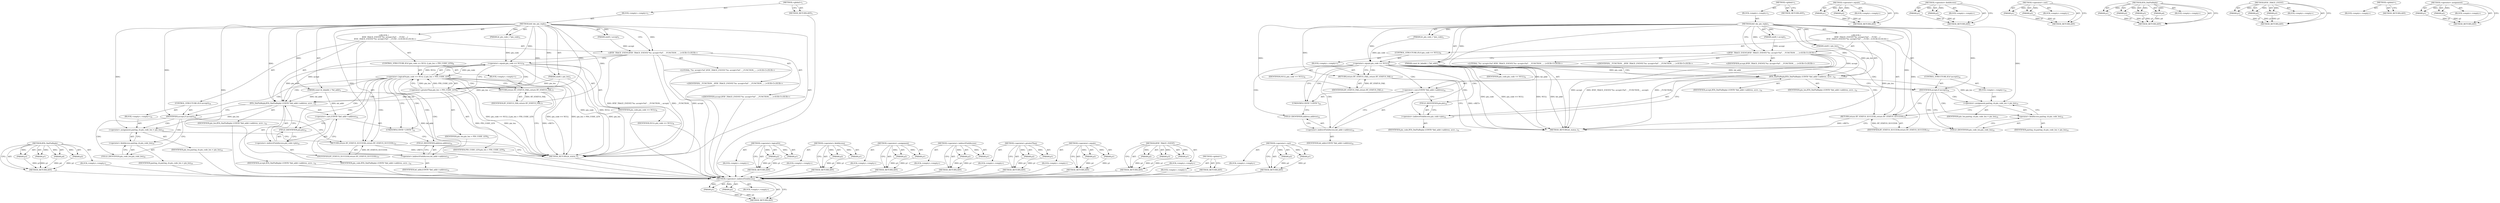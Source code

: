 digraph "&lt;operator&gt;.cast" {
vulnerable_94 [label=<(METHOD,&lt;operator&gt;.indirectFieldAccess)>];
vulnerable_95 [label=<(PARAM,p1)>];
vulnerable_96 [label=<(PARAM,p2)>];
vulnerable_97 [label=<(BLOCK,&lt;empty&gt;,&lt;empty&gt;)>];
vulnerable_98 [label=<(METHOD_RETURN,ANY)>];
vulnerable_6 [label=<(METHOD,&lt;global&gt;)<SUB>1</SUB>>];
vulnerable_7 [label=<(BLOCK,&lt;empty&gt;,&lt;empty&gt;)<SUB>1</SUB>>];
vulnerable_8 [label=<(METHOD,btif_dm_pin_reply)<SUB>1</SUB>>];
vulnerable_9 [label=<(PARAM,const bt_bdaddr_t *bd_addr)<SUB>1</SUB>>];
vulnerable_10 [label=<(PARAM,uint8_t accept)<SUB>1</SUB>>];
vulnerable_11 [label=<(PARAM,uint8_t pin_len)<SUB>3</SUB>>];
vulnerable_12 [label=<(PARAM,bt_pin_code_t *pin_code)<SUB>3</SUB>>];
vulnerable_13 [label="<(BLOCK,{
     BTIF_TRACE_EVENT(&quot;%s: accept=%d&quot;, __FUNC...,{
     BTIF_TRACE_EVENT(&quot;%s: accept=%d&quot;, __FUNC...)<SUB>4</SUB>>"];
vulnerable_14 [label="<(BTIF_TRACE_EVENT,BTIF_TRACE_EVENT(&quot;%s: accept=%d&quot;, __FUNCTION__,...)<SUB>5</SUB>>"];
vulnerable_15 [label="<(LITERAL,&quot;%s: accept=%d&quot;,BTIF_TRACE_EVENT(&quot;%s: accept=%d&quot;, __FUNCTION__,...)<SUB>5</SUB>>"];
vulnerable_16 [label="<(IDENTIFIER,__FUNCTION__,BTIF_TRACE_EVENT(&quot;%s: accept=%d&quot;, __FUNCTION__,...)<SUB>5</SUB>>"];
vulnerable_17 [label="<(IDENTIFIER,accept,BTIF_TRACE_EVENT(&quot;%s: accept=%d&quot;, __FUNCTION__,...)<SUB>5</SUB>>"];
vulnerable_18 [label=<(CONTROL_STRUCTURE,IF,if (pin_code == NULL))<SUB>6</SUB>>];
vulnerable_19 [label=<(&lt;operator&gt;.equals,pin_code == NULL)<SUB>6</SUB>>];
vulnerable_20 [label=<(IDENTIFIER,pin_code,pin_code == NULL)<SUB>6</SUB>>];
vulnerable_21 [label=<(IDENTIFIER,NULL,pin_code == NULL)<SUB>6</SUB>>];
vulnerable_22 [label=<(BLOCK,&lt;empty&gt;,&lt;empty&gt;)<SUB>7</SUB>>];
vulnerable_23 [label=<(RETURN,return BT_STATUS_FAIL;,return BT_STATUS_FAIL;)<SUB>7</SUB>>];
vulnerable_24 [label=<(IDENTIFIER,BT_STATUS_FAIL,return BT_STATUS_FAIL;)<SUB>7</SUB>>];
vulnerable_25 [label=<(BTA_DmPinReply,BTA_DmPinReply( (UINT8 *)bd_addr-&gt;address, acce...)<SUB>32</SUB>>];
vulnerable_26 [label=<(&lt;operator&gt;.cast,(UINT8 *)bd_addr-&gt;address)<SUB>32</SUB>>];
vulnerable_27 [label=<(UNKNOWN,UINT8 *,UINT8 *)<SUB>32</SUB>>];
vulnerable_28 [label=<(&lt;operator&gt;.indirectFieldAccess,bd_addr-&gt;address)<SUB>32</SUB>>];
vulnerable_29 [label=<(IDENTIFIER,bd_addr,(UINT8 *)bd_addr-&gt;address)<SUB>32</SUB>>];
vulnerable_30 [label=<(FIELD_IDENTIFIER,address,address)<SUB>32</SUB>>];
vulnerable_31 [label=<(IDENTIFIER,accept,BTA_DmPinReply( (UINT8 *)bd_addr-&gt;address, acce...)<SUB>32</SUB>>];
vulnerable_32 [label=<(IDENTIFIER,pin_len,BTA_DmPinReply( (UINT8 *)bd_addr-&gt;address, acce...)<SUB>32</SUB>>];
vulnerable_33 [label=<(&lt;operator&gt;.indirectFieldAccess,pin_code-&gt;pin)<SUB>32</SUB>>];
vulnerable_34 [label=<(IDENTIFIER,pin_code,BTA_DmPinReply( (UINT8 *)bd_addr-&gt;address, acce...)<SUB>32</SUB>>];
vulnerable_35 [label=<(FIELD_IDENTIFIER,pin,pin)<SUB>32</SUB>>];
vulnerable_36 [label=<(CONTROL_STRUCTURE,IF,if (accept))<SUB>34</SUB>>];
vulnerable_37 [label=<(IDENTIFIER,accept,if (accept))<SUB>34</SUB>>];
vulnerable_38 [label=<(BLOCK,&lt;empty&gt;,&lt;empty&gt;)<SUB>35</SUB>>];
vulnerable_39 [label=<(&lt;operator&gt;.assignment,pairing_cb.pin_code_len = pin_len)<SUB>35</SUB>>];
vulnerable_40 [label=<(&lt;operator&gt;.fieldAccess,pairing_cb.pin_code_len)<SUB>35</SUB>>];
vulnerable_41 [label=<(IDENTIFIER,pairing_cb,pairing_cb.pin_code_len = pin_len)<SUB>35</SUB>>];
vulnerable_42 [label=<(FIELD_IDENTIFIER,pin_code_len,pin_code_len)<SUB>35</SUB>>];
vulnerable_43 [label=<(IDENTIFIER,pin_len,pairing_cb.pin_code_len = pin_len)<SUB>35</SUB>>];
vulnerable_44 [label=<(RETURN,return BT_STATUS_SUCCESS;,return BT_STATUS_SUCCESS;)<SUB>37</SUB>>];
vulnerable_45 [label=<(IDENTIFIER,BT_STATUS_SUCCESS,return BT_STATUS_SUCCESS;)<SUB>37</SUB>>];
vulnerable_46 [label=<(METHOD_RETURN,bt_status_t)<SUB>1</SUB>>];
vulnerable_48 [label=<(METHOD_RETURN,ANY)<SUB>1</SUB>>];
vulnerable_77 [label=<(METHOD,&lt;operator&gt;.equals)>];
vulnerable_78 [label=<(PARAM,p1)>];
vulnerable_79 [label=<(PARAM,p2)>];
vulnerable_80 [label=<(BLOCK,&lt;empty&gt;,&lt;empty&gt;)>];
vulnerable_81 [label=<(METHOD_RETURN,ANY)>];
vulnerable_104 [label=<(METHOD,&lt;operator&gt;.fieldAccess)>];
vulnerable_105 [label=<(PARAM,p1)>];
vulnerable_106 [label=<(PARAM,p2)>];
vulnerable_107 [label=<(BLOCK,&lt;empty&gt;,&lt;empty&gt;)>];
vulnerable_108 [label=<(METHOD_RETURN,ANY)>];
vulnerable_89 [label=<(METHOD,&lt;operator&gt;.cast)>];
vulnerable_90 [label=<(PARAM,p1)>];
vulnerable_91 [label=<(PARAM,p2)>];
vulnerable_92 [label=<(BLOCK,&lt;empty&gt;,&lt;empty&gt;)>];
vulnerable_93 [label=<(METHOD_RETURN,ANY)>];
vulnerable_82 [label=<(METHOD,BTA_DmPinReply)>];
vulnerable_83 [label=<(PARAM,p1)>];
vulnerable_84 [label=<(PARAM,p2)>];
vulnerable_85 [label=<(PARAM,p3)>];
vulnerable_86 [label=<(PARAM,p4)>];
vulnerable_87 [label=<(BLOCK,&lt;empty&gt;,&lt;empty&gt;)>];
vulnerable_88 [label=<(METHOD_RETURN,ANY)>];
vulnerable_71 [label=<(METHOD,BTIF_TRACE_EVENT)>];
vulnerable_72 [label=<(PARAM,p1)>];
vulnerable_73 [label=<(PARAM,p2)>];
vulnerable_74 [label=<(PARAM,p3)>];
vulnerable_75 [label=<(BLOCK,&lt;empty&gt;,&lt;empty&gt;)>];
vulnerable_76 [label=<(METHOD_RETURN,ANY)>];
vulnerable_65 [label=<(METHOD,&lt;global&gt;)<SUB>1</SUB>>];
vulnerable_66 [label=<(BLOCK,&lt;empty&gt;,&lt;empty&gt;)>];
vulnerable_67 [label=<(METHOD_RETURN,ANY)>];
vulnerable_99 [label=<(METHOD,&lt;operator&gt;.assignment)>];
vulnerable_100 [label=<(PARAM,p1)>];
vulnerable_101 [label=<(PARAM,p2)>];
vulnerable_102 [label=<(BLOCK,&lt;empty&gt;,&lt;empty&gt;)>];
vulnerable_103 [label=<(METHOD_RETURN,ANY)>];
fixed_96 [label=<(METHOD,BTA_DmPinReply)>];
fixed_97 [label=<(PARAM,p1)>];
fixed_98 [label=<(PARAM,p2)>];
fixed_99 [label=<(PARAM,p3)>];
fixed_100 [label=<(PARAM,p4)>];
fixed_101 [label=<(BLOCK,&lt;empty&gt;,&lt;empty&gt;)>];
fixed_102 [label=<(METHOD_RETURN,ANY)>];
fixed_6 [label=<(METHOD,&lt;global&gt;)<SUB>1</SUB>>];
fixed_7 [label=<(BLOCK,&lt;empty&gt;,&lt;empty&gt;)<SUB>1</SUB>>];
fixed_8 [label=<(METHOD,btif_dm_pin_reply)<SUB>1</SUB>>];
fixed_9 [label=<(PARAM,const bt_bdaddr_t *bd_addr)<SUB>1</SUB>>];
fixed_10 [label=<(PARAM,uint8_t accept)<SUB>1</SUB>>];
fixed_11 [label=<(PARAM,uint8_t pin_len)<SUB>3</SUB>>];
fixed_12 [label=<(PARAM,bt_pin_code_t *pin_code)<SUB>3</SUB>>];
fixed_13 [label="<(BLOCK,{
     BTIF_TRACE_EVENT(&quot;%s: accept=%d&quot;, __FUNC...,{
     BTIF_TRACE_EVENT(&quot;%s: accept=%d&quot;, __FUNC...)<SUB>4</SUB>>"];
fixed_14 [label="<(BTIF_TRACE_EVENT,BTIF_TRACE_EVENT(&quot;%s: accept=%d&quot;, __FUNCTION__,...)<SUB>5</SUB>>"];
fixed_15 [label="<(LITERAL,&quot;%s: accept=%d&quot;,BTIF_TRACE_EVENT(&quot;%s: accept=%d&quot;, __FUNCTION__,...)<SUB>5</SUB>>"];
fixed_16 [label="<(IDENTIFIER,__FUNCTION__,BTIF_TRACE_EVENT(&quot;%s: accept=%d&quot;, __FUNCTION__,...)<SUB>5</SUB>>"];
fixed_17 [label="<(IDENTIFIER,accept,BTIF_TRACE_EVENT(&quot;%s: accept=%d&quot;, __FUNCTION__,...)<SUB>5</SUB>>"];
fixed_18 [label=<(CONTROL_STRUCTURE,IF,if (pin_code == NULL || pin_len &gt; PIN_CODE_LEN))<SUB>6</SUB>>];
fixed_19 [label=<(&lt;operator&gt;.logicalOr,pin_code == NULL || pin_len &gt; PIN_CODE_LEN)<SUB>6</SUB>>];
fixed_20 [label=<(&lt;operator&gt;.equals,pin_code == NULL)<SUB>6</SUB>>];
fixed_21 [label=<(IDENTIFIER,pin_code,pin_code == NULL)<SUB>6</SUB>>];
fixed_22 [label=<(IDENTIFIER,NULL,pin_code == NULL)<SUB>6</SUB>>];
fixed_23 [label=<(&lt;operator&gt;.greaterThan,pin_len &gt; PIN_CODE_LEN)<SUB>6</SUB>>];
fixed_24 [label=<(IDENTIFIER,pin_len,pin_len &gt; PIN_CODE_LEN)<SUB>6</SUB>>];
fixed_25 [label=<(IDENTIFIER,PIN_CODE_LEN,pin_len &gt; PIN_CODE_LEN)<SUB>6</SUB>>];
fixed_26 [label=<(BLOCK,&lt;empty&gt;,&lt;empty&gt;)<SUB>7</SUB>>];
fixed_27 [label=<(RETURN,return BT_STATUS_FAIL;,return BT_STATUS_FAIL;)<SUB>7</SUB>>];
fixed_28 [label=<(IDENTIFIER,BT_STATUS_FAIL,return BT_STATUS_FAIL;)<SUB>7</SUB>>];
fixed_29 [label=<(BTA_DmPinReply,BTA_DmPinReply( (UINT8 *)bd_addr-&gt;address, acce...)<SUB>32</SUB>>];
fixed_30 [label=<(&lt;operator&gt;.cast,(UINT8 *)bd_addr-&gt;address)<SUB>32</SUB>>];
fixed_31 [label=<(UNKNOWN,UINT8 *,UINT8 *)<SUB>32</SUB>>];
fixed_32 [label=<(&lt;operator&gt;.indirectFieldAccess,bd_addr-&gt;address)<SUB>32</SUB>>];
fixed_33 [label=<(IDENTIFIER,bd_addr,(UINT8 *)bd_addr-&gt;address)<SUB>32</SUB>>];
fixed_34 [label=<(FIELD_IDENTIFIER,address,address)<SUB>32</SUB>>];
fixed_35 [label=<(IDENTIFIER,accept,BTA_DmPinReply( (UINT8 *)bd_addr-&gt;address, acce...)<SUB>32</SUB>>];
fixed_36 [label=<(IDENTIFIER,pin_len,BTA_DmPinReply( (UINT8 *)bd_addr-&gt;address, acce...)<SUB>32</SUB>>];
fixed_37 [label=<(&lt;operator&gt;.indirectFieldAccess,pin_code-&gt;pin)<SUB>32</SUB>>];
fixed_38 [label=<(IDENTIFIER,pin_code,BTA_DmPinReply( (UINT8 *)bd_addr-&gt;address, acce...)<SUB>32</SUB>>];
fixed_39 [label=<(FIELD_IDENTIFIER,pin,pin)<SUB>32</SUB>>];
fixed_40 [label=<(CONTROL_STRUCTURE,IF,if (accept))<SUB>34</SUB>>];
fixed_41 [label=<(IDENTIFIER,accept,if (accept))<SUB>34</SUB>>];
fixed_42 [label=<(BLOCK,&lt;empty&gt;,&lt;empty&gt;)<SUB>35</SUB>>];
fixed_43 [label=<(&lt;operator&gt;.assignment,pairing_cb.pin_code_len = pin_len)<SUB>35</SUB>>];
fixed_44 [label=<(&lt;operator&gt;.fieldAccess,pairing_cb.pin_code_len)<SUB>35</SUB>>];
fixed_45 [label=<(IDENTIFIER,pairing_cb,pairing_cb.pin_code_len = pin_len)<SUB>35</SUB>>];
fixed_46 [label=<(FIELD_IDENTIFIER,pin_code_len,pin_code_len)<SUB>35</SUB>>];
fixed_47 [label=<(IDENTIFIER,pin_len,pairing_cb.pin_code_len = pin_len)<SUB>35</SUB>>];
fixed_48 [label=<(RETURN,return BT_STATUS_SUCCESS;,return BT_STATUS_SUCCESS;)<SUB>37</SUB>>];
fixed_49 [label=<(IDENTIFIER,BT_STATUS_SUCCESS,return BT_STATUS_SUCCESS;)<SUB>37</SUB>>];
fixed_50 [label=<(METHOD_RETURN,bt_status_t)<SUB>1</SUB>>];
fixed_52 [label=<(METHOD_RETURN,ANY)<SUB>1</SUB>>];
fixed_81 [label=<(METHOD,&lt;operator&gt;.logicalOr)>];
fixed_82 [label=<(PARAM,p1)>];
fixed_83 [label=<(PARAM,p2)>];
fixed_84 [label=<(BLOCK,&lt;empty&gt;,&lt;empty&gt;)>];
fixed_85 [label=<(METHOD_RETURN,ANY)>];
fixed_118 [label=<(METHOD,&lt;operator&gt;.fieldAccess)>];
fixed_119 [label=<(PARAM,p1)>];
fixed_120 [label=<(PARAM,p2)>];
fixed_121 [label=<(BLOCK,&lt;empty&gt;,&lt;empty&gt;)>];
fixed_122 [label=<(METHOD_RETURN,ANY)>];
fixed_113 [label=<(METHOD,&lt;operator&gt;.assignment)>];
fixed_114 [label=<(PARAM,p1)>];
fixed_115 [label=<(PARAM,p2)>];
fixed_116 [label=<(BLOCK,&lt;empty&gt;,&lt;empty&gt;)>];
fixed_117 [label=<(METHOD_RETURN,ANY)>];
fixed_108 [label=<(METHOD,&lt;operator&gt;.indirectFieldAccess)>];
fixed_109 [label=<(PARAM,p1)>];
fixed_110 [label=<(PARAM,p2)>];
fixed_111 [label=<(BLOCK,&lt;empty&gt;,&lt;empty&gt;)>];
fixed_112 [label=<(METHOD_RETURN,ANY)>];
fixed_91 [label=<(METHOD,&lt;operator&gt;.greaterThan)>];
fixed_92 [label=<(PARAM,p1)>];
fixed_93 [label=<(PARAM,p2)>];
fixed_94 [label=<(BLOCK,&lt;empty&gt;,&lt;empty&gt;)>];
fixed_95 [label=<(METHOD_RETURN,ANY)>];
fixed_86 [label=<(METHOD,&lt;operator&gt;.equals)>];
fixed_87 [label=<(PARAM,p1)>];
fixed_88 [label=<(PARAM,p2)>];
fixed_89 [label=<(BLOCK,&lt;empty&gt;,&lt;empty&gt;)>];
fixed_90 [label=<(METHOD_RETURN,ANY)>];
fixed_75 [label=<(METHOD,BTIF_TRACE_EVENT)>];
fixed_76 [label=<(PARAM,p1)>];
fixed_77 [label=<(PARAM,p2)>];
fixed_78 [label=<(PARAM,p3)>];
fixed_79 [label=<(BLOCK,&lt;empty&gt;,&lt;empty&gt;)>];
fixed_80 [label=<(METHOD_RETURN,ANY)>];
fixed_69 [label=<(METHOD,&lt;global&gt;)<SUB>1</SUB>>];
fixed_70 [label=<(BLOCK,&lt;empty&gt;,&lt;empty&gt;)>];
fixed_71 [label=<(METHOD_RETURN,ANY)>];
fixed_103 [label=<(METHOD,&lt;operator&gt;.cast)>];
fixed_104 [label=<(PARAM,p1)>];
fixed_105 [label=<(PARAM,p2)>];
fixed_106 [label=<(BLOCK,&lt;empty&gt;,&lt;empty&gt;)>];
fixed_107 [label=<(METHOD_RETURN,ANY)>];
vulnerable_94 -> vulnerable_95  [key=0, label="AST: "];
vulnerable_94 -> vulnerable_95  [key=1, label="DDG: "];
vulnerable_94 -> vulnerable_97  [key=0, label="AST: "];
vulnerable_94 -> vulnerable_96  [key=0, label="AST: "];
vulnerable_94 -> vulnerable_96  [key=1, label="DDG: "];
vulnerable_94 -> vulnerable_98  [key=0, label="AST: "];
vulnerable_94 -> vulnerable_98  [key=1, label="CFG: "];
vulnerable_95 -> vulnerable_98  [key=0, label="DDG: p1"];
vulnerable_96 -> vulnerable_98  [key=0, label="DDG: p2"];
vulnerable_6 -> vulnerable_7  [key=0, label="AST: "];
vulnerable_6 -> vulnerable_48  [key=0, label="AST: "];
vulnerable_6 -> vulnerable_48  [key=1, label="CFG: "];
vulnerable_7 -> vulnerable_8  [key=0, label="AST: "];
vulnerable_8 -> vulnerable_9  [key=0, label="AST: "];
vulnerable_8 -> vulnerable_9  [key=1, label="DDG: "];
vulnerable_8 -> vulnerable_10  [key=0, label="AST: "];
vulnerable_8 -> vulnerable_10  [key=1, label="DDG: "];
vulnerable_8 -> vulnerable_11  [key=0, label="AST: "];
vulnerable_8 -> vulnerable_11  [key=1, label="DDG: "];
vulnerable_8 -> vulnerable_12  [key=0, label="AST: "];
vulnerable_8 -> vulnerable_12  [key=1, label="DDG: "];
vulnerable_8 -> vulnerable_13  [key=0, label="AST: "];
vulnerable_8 -> vulnerable_46  [key=0, label="AST: "];
vulnerable_8 -> vulnerable_14  [key=0, label="CFG: "];
vulnerable_8 -> vulnerable_14  [key=1, label="DDG: "];
vulnerable_8 -> vulnerable_44  [key=0, label="DDG: "];
vulnerable_8 -> vulnerable_25  [key=0, label="DDG: "];
vulnerable_8 -> vulnerable_37  [key=0, label="DDG: "];
vulnerable_8 -> vulnerable_45  [key=0, label="DDG: "];
vulnerable_8 -> vulnerable_19  [key=0, label="DDG: "];
vulnerable_8 -> vulnerable_23  [key=0, label="DDG: "];
vulnerable_8 -> vulnerable_39  [key=0, label="DDG: "];
vulnerable_8 -> vulnerable_24  [key=0, label="DDG: "];
vulnerable_9 -> vulnerable_46  [key=0, label="DDG: bd_addr"];
vulnerable_9 -> vulnerable_25  [key=0, label="DDG: bd_addr"];
vulnerable_9 -> vulnerable_26  [key=0, label="DDG: bd_addr"];
vulnerable_10 -> vulnerable_14  [key=0, label="DDG: accept"];
vulnerable_11 -> vulnerable_46  [key=0, label="DDG: pin_len"];
vulnerable_11 -> vulnerable_25  [key=0, label="DDG: pin_len"];
vulnerable_12 -> vulnerable_19  [key=0, label="DDG: pin_code"];
vulnerable_13 -> vulnerable_14  [key=0, label="AST: "];
vulnerable_13 -> vulnerable_18  [key=0, label="AST: "];
vulnerable_13 -> vulnerable_25  [key=0, label="AST: "];
vulnerable_13 -> vulnerable_36  [key=0, label="AST: "];
vulnerable_13 -> vulnerable_44  [key=0, label="AST: "];
vulnerable_14 -> vulnerable_15  [key=0, label="AST: "];
vulnerable_14 -> vulnerable_16  [key=0, label="AST: "];
vulnerable_14 -> vulnerable_17  [key=0, label="AST: "];
vulnerable_14 -> vulnerable_19  [key=0, label="CFG: "];
vulnerable_14 -> vulnerable_46  [key=0, label="DDG: accept"];
vulnerable_14 -> vulnerable_46  [key=1, label="DDG: BTIF_TRACE_EVENT(&quot;%s: accept=%d&quot;, __FUNCTION__, accept)"];
vulnerable_14 -> vulnerable_46  [key=2, label="DDG: __FUNCTION__"];
vulnerable_14 -> vulnerable_25  [key=0, label="DDG: accept"];
vulnerable_18 -> vulnerable_19  [key=0, label="AST: "];
vulnerable_18 -> vulnerable_22  [key=0, label="AST: "];
vulnerable_19 -> vulnerable_20  [key=0, label="AST: "];
vulnerable_19 -> vulnerable_21  [key=0, label="AST: "];
vulnerable_19 -> vulnerable_27  [key=0, label="CFG: "];
vulnerable_19 -> vulnerable_27  [key=1, label="CDG: "];
vulnerable_19 -> vulnerable_23  [key=0, label="CFG: "];
vulnerable_19 -> vulnerable_23  [key=1, label="CDG: "];
vulnerable_19 -> vulnerable_46  [key=0, label="DDG: pin_code"];
vulnerable_19 -> vulnerable_46  [key=1, label="DDG: pin_code == NULL"];
vulnerable_19 -> vulnerable_46  [key=2, label="DDG: NULL"];
vulnerable_19 -> vulnerable_25  [key=0, label="DDG: pin_code"];
vulnerable_19 -> vulnerable_25  [key=1, label="CDG: "];
vulnerable_19 -> vulnerable_30  [key=0, label="CDG: "];
vulnerable_19 -> vulnerable_33  [key=0, label="CDG: "];
vulnerable_19 -> vulnerable_26  [key=0, label="CDG: "];
vulnerable_19 -> vulnerable_28  [key=0, label="CDG: "];
vulnerable_19 -> vulnerable_44  [key=0, label="CDG: "];
vulnerable_19 -> vulnerable_35  [key=0, label="CDG: "];
vulnerable_19 -> vulnerable_37  [key=0, label="CDG: "];
vulnerable_22 -> vulnerable_23  [key=0, label="AST: "];
vulnerable_23 -> vulnerable_24  [key=0, label="AST: "];
vulnerable_23 -> vulnerable_46  [key=0, label="CFG: "];
vulnerable_23 -> vulnerable_46  [key=1, label="DDG: &lt;RET&gt;"];
vulnerable_24 -> vulnerable_23  [key=0, label="DDG: BT_STATUS_FAIL"];
vulnerable_25 -> vulnerable_26  [key=0, label="AST: "];
vulnerable_25 -> vulnerable_31  [key=0, label="AST: "];
vulnerable_25 -> vulnerable_32  [key=0, label="AST: "];
vulnerable_25 -> vulnerable_33  [key=0, label="AST: "];
vulnerable_25 -> vulnerable_37  [key=0, label="CFG: "];
vulnerable_25 -> vulnerable_39  [key=0, label="DDG: pin_len"];
vulnerable_26 -> vulnerable_27  [key=0, label="AST: "];
vulnerable_26 -> vulnerable_28  [key=0, label="AST: "];
vulnerable_26 -> vulnerable_35  [key=0, label="CFG: "];
vulnerable_27 -> vulnerable_30  [key=0, label="CFG: "];
vulnerable_28 -> vulnerable_29  [key=0, label="AST: "];
vulnerable_28 -> vulnerable_30  [key=0, label="AST: "];
vulnerable_28 -> vulnerable_26  [key=0, label="CFG: "];
vulnerable_30 -> vulnerable_28  [key=0, label="CFG: "];
vulnerable_33 -> vulnerable_34  [key=0, label="AST: "];
vulnerable_33 -> vulnerable_35  [key=0, label="AST: "];
vulnerable_33 -> vulnerable_25  [key=0, label="CFG: "];
vulnerable_35 -> vulnerable_33  [key=0, label="CFG: "];
vulnerable_36 -> vulnerable_37  [key=0, label="AST: "];
vulnerable_36 -> vulnerable_38  [key=0, label="AST: "];
vulnerable_37 -> vulnerable_42  [key=0, label="CFG: "];
vulnerable_37 -> vulnerable_42  [key=1, label="CDG: "];
vulnerable_37 -> vulnerable_44  [key=0, label="CFG: "];
vulnerable_37 -> vulnerable_40  [key=0, label="CDG: "];
vulnerable_37 -> vulnerable_39  [key=0, label="CDG: "];
vulnerable_38 -> vulnerable_39  [key=0, label="AST: "];
vulnerable_39 -> vulnerable_40  [key=0, label="AST: "];
vulnerable_39 -> vulnerable_43  [key=0, label="AST: "];
vulnerable_39 -> vulnerable_44  [key=0, label="CFG: "];
vulnerable_40 -> vulnerable_41  [key=0, label="AST: "];
vulnerable_40 -> vulnerable_42  [key=0, label="AST: "];
vulnerable_40 -> vulnerable_39  [key=0, label="CFG: "];
vulnerable_42 -> vulnerable_40  [key=0, label="CFG: "];
vulnerable_44 -> vulnerable_45  [key=0, label="AST: "];
vulnerable_44 -> vulnerable_46  [key=0, label="CFG: "];
vulnerable_44 -> vulnerable_46  [key=1, label="DDG: &lt;RET&gt;"];
vulnerable_45 -> vulnerable_44  [key=0, label="DDG: BT_STATUS_SUCCESS"];
vulnerable_77 -> vulnerable_78  [key=0, label="AST: "];
vulnerable_77 -> vulnerable_78  [key=1, label="DDG: "];
vulnerable_77 -> vulnerable_80  [key=0, label="AST: "];
vulnerable_77 -> vulnerable_79  [key=0, label="AST: "];
vulnerable_77 -> vulnerable_79  [key=1, label="DDG: "];
vulnerable_77 -> vulnerable_81  [key=0, label="AST: "];
vulnerable_77 -> vulnerable_81  [key=1, label="CFG: "];
vulnerable_78 -> vulnerable_81  [key=0, label="DDG: p1"];
vulnerable_79 -> vulnerable_81  [key=0, label="DDG: p2"];
vulnerable_104 -> vulnerable_105  [key=0, label="AST: "];
vulnerable_104 -> vulnerable_105  [key=1, label="DDG: "];
vulnerable_104 -> vulnerable_107  [key=0, label="AST: "];
vulnerable_104 -> vulnerable_106  [key=0, label="AST: "];
vulnerable_104 -> vulnerable_106  [key=1, label="DDG: "];
vulnerable_104 -> vulnerable_108  [key=0, label="AST: "];
vulnerable_104 -> vulnerable_108  [key=1, label="CFG: "];
vulnerable_105 -> vulnerable_108  [key=0, label="DDG: p1"];
vulnerable_106 -> vulnerable_108  [key=0, label="DDG: p2"];
vulnerable_89 -> vulnerable_90  [key=0, label="AST: "];
vulnerable_89 -> vulnerable_90  [key=1, label="DDG: "];
vulnerable_89 -> vulnerable_92  [key=0, label="AST: "];
vulnerable_89 -> vulnerable_91  [key=0, label="AST: "];
vulnerable_89 -> vulnerable_91  [key=1, label="DDG: "];
vulnerable_89 -> vulnerable_93  [key=0, label="AST: "];
vulnerable_89 -> vulnerable_93  [key=1, label="CFG: "];
vulnerable_90 -> vulnerable_93  [key=0, label="DDG: p1"];
vulnerable_91 -> vulnerable_93  [key=0, label="DDG: p2"];
vulnerable_82 -> vulnerable_83  [key=0, label="AST: "];
vulnerable_82 -> vulnerable_83  [key=1, label="DDG: "];
vulnerable_82 -> vulnerable_87  [key=0, label="AST: "];
vulnerable_82 -> vulnerable_84  [key=0, label="AST: "];
vulnerable_82 -> vulnerable_84  [key=1, label="DDG: "];
vulnerable_82 -> vulnerable_88  [key=0, label="AST: "];
vulnerable_82 -> vulnerable_88  [key=1, label="CFG: "];
vulnerable_82 -> vulnerable_85  [key=0, label="AST: "];
vulnerable_82 -> vulnerable_85  [key=1, label="DDG: "];
vulnerable_82 -> vulnerable_86  [key=0, label="AST: "];
vulnerable_82 -> vulnerable_86  [key=1, label="DDG: "];
vulnerable_83 -> vulnerable_88  [key=0, label="DDG: p1"];
vulnerable_84 -> vulnerable_88  [key=0, label="DDG: p2"];
vulnerable_85 -> vulnerable_88  [key=0, label="DDG: p3"];
vulnerable_86 -> vulnerable_88  [key=0, label="DDG: p4"];
vulnerable_71 -> vulnerable_72  [key=0, label="AST: "];
vulnerable_71 -> vulnerable_72  [key=1, label="DDG: "];
vulnerable_71 -> vulnerable_75  [key=0, label="AST: "];
vulnerable_71 -> vulnerable_73  [key=0, label="AST: "];
vulnerable_71 -> vulnerable_73  [key=1, label="DDG: "];
vulnerable_71 -> vulnerable_76  [key=0, label="AST: "];
vulnerable_71 -> vulnerable_76  [key=1, label="CFG: "];
vulnerable_71 -> vulnerable_74  [key=0, label="AST: "];
vulnerable_71 -> vulnerable_74  [key=1, label="DDG: "];
vulnerable_72 -> vulnerable_76  [key=0, label="DDG: p1"];
vulnerable_73 -> vulnerable_76  [key=0, label="DDG: p2"];
vulnerable_74 -> vulnerable_76  [key=0, label="DDG: p3"];
vulnerable_65 -> vulnerable_66  [key=0, label="AST: "];
vulnerable_65 -> vulnerable_67  [key=0, label="AST: "];
vulnerable_65 -> vulnerable_67  [key=1, label="CFG: "];
vulnerable_99 -> vulnerable_100  [key=0, label="AST: "];
vulnerable_99 -> vulnerable_100  [key=1, label="DDG: "];
vulnerable_99 -> vulnerable_102  [key=0, label="AST: "];
vulnerable_99 -> vulnerable_101  [key=0, label="AST: "];
vulnerable_99 -> vulnerable_101  [key=1, label="DDG: "];
vulnerable_99 -> vulnerable_103  [key=0, label="AST: "];
vulnerable_99 -> vulnerable_103  [key=1, label="CFG: "];
vulnerable_100 -> vulnerable_103  [key=0, label="DDG: p1"];
vulnerable_101 -> vulnerable_103  [key=0, label="DDG: p2"];
fixed_96 -> fixed_97  [key=0, label="AST: "];
fixed_96 -> fixed_97  [key=1, label="DDG: "];
fixed_96 -> fixed_101  [key=0, label="AST: "];
fixed_96 -> fixed_98  [key=0, label="AST: "];
fixed_96 -> fixed_98  [key=1, label="DDG: "];
fixed_96 -> fixed_102  [key=0, label="AST: "];
fixed_96 -> fixed_102  [key=1, label="CFG: "];
fixed_96 -> fixed_99  [key=0, label="AST: "];
fixed_96 -> fixed_99  [key=1, label="DDG: "];
fixed_96 -> fixed_100  [key=0, label="AST: "];
fixed_96 -> fixed_100  [key=1, label="DDG: "];
fixed_97 -> fixed_102  [key=0, label="DDG: p1"];
fixed_98 -> fixed_102  [key=0, label="DDG: p2"];
fixed_99 -> fixed_102  [key=0, label="DDG: p3"];
fixed_100 -> fixed_102  [key=0, label="DDG: p4"];
fixed_101 -> vulnerable_94  [key=0];
fixed_102 -> vulnerable_94  [key=0];
fixed_6 -> fixed_7  [key=0, label="AST: "];
fixed_6 -> fixed_52  [key=0, label="AST: "];
fixed_6 -> fixed_52  [key=1, label="CFG: "];
fixed_7 -> fixed_8  [key=0, label="AST: "];
fixed_8 -> fixed_9  [key=0, label="AST: "];
fixed_8 -> fixed_9  [key=1, label="DDG: "];
fixed_8 -> fixed_10  [key=0, label="AST: "];
fixed_8 -> fixed_10  [key=1, label="DDG: "];
fixed_8 -> fixed_11  [key=0, label="AST: "];
fixed_8 -> fixed_11  [key=1, label="DDG: "];
fixed_8 -> fixed_12  [key=0, label="AST: "];
fixed_8 -> fixed_12  [key=1, label="DDG: "];
fixed_8 -> fixed_13  [key=0, label="AST: "];
fixed_8 -> fixed_50  [key=0, label="AST: "];
fixed_8 -> fixed_14  [key=0, label="CFG: "];
fixed_8 -> fixed_14  [key=1, label="DDG: "];
fixed_8 -> fixed_48  [key=0, label="DDG: "];
fixed_8 -> fixed_29  [key=0, label="DDG: "];
fixed_8 -> fixed_41  [key=0, label="DDG: "];
fixed_8 -> fixed_49  [key=0, label="DDG: "];
fixed_8 -> fixed_27  [key=0, label="DDG: "];
fixed_8 -> fixed_43  [key=0, label="DDG: "];
fixed_8 -> fixed_20  [key=0, label="DDG: "];
fixed_8 -> fixed_23  [key=0, label="DDG: "];
fixed_8 -> fixed_28  [key=0, label="DDG: "];
fixed_9 -> fixed_50  [key=0, label="DDG: bd_addr"];
fixed_9 -> fixed_29  [key=0, label="DDG: bd_addr"];
fixed_9 -> fixed_30  [key=0, label="DDG: bd_addr"];
fixed_10 -> fixed_14  [key=0, label="DDG: accept"];
fixed_11 -> fixed_50  [key=0, label="DDG: pin_len"];
fixed_11 -> fixed_29  [key=0, label="DDG: pin_len"];
fixed_11 -> fixed_23  [key=0, label="DDG: pin_len"];
fixed_12 -> fixed_20  [key=0, label="DDG: pin_code"];
fixed_13 -> fixed_14  [key=0, label="AST: "];
fixed_13 -> fixed_18  [key=0, label="AST: "];
fixed_13 -> fixed_29  [key=0, label="AST: "];
fixed_13 -> fixed_40  [key=0, label="AST: "];
fixed_13 -> fixed_48  [key=0, label="AST: "];
fixed_14 -> fixed_15  [key=0, label="AST: "];
fixed_14 -> fixed_16  [key=0, label="AST: "];
fixed_14 -> fixed_17  [key=0, label="AST: "];
fixed_14 -> fixed_20  [key=0, label="CFG: "];
fixed_14 -> fixed_50  [key=0, label="DDG: accept"];
fixed_14 -> fixed_50  [key=1, label="DDG: BTIF_TRACE_EVENT(&quot;%s: accept=%d&quot;, __FUNCTION__, accept)"];
fixed_14 -> fixed_50  [key=2, label="DDG: __FUNCTION__"];
fixed_14 -> fixed_29  [key=0, label="DDG: accept"];
fixed_15 -> vulnerable_94  [key=0];
fixed_16 -> vulnerable_94  [key=0];
fixed_17 -> vulnerable_94  [key=0];
fixed_18 -> fixed_19  [key=0, label="AST: "];
fixed_18 -> fixed_26  [key=0, label="AST: "];
fixed_19 -> fixed_20  [key=0, label="AST: "];
fixed_19 -> fixed_23  [key=0, label="AST: "];
fixed_19 -> fixed_31  [key=0, label="CFG: "];
fixed_19 -> fixed_31  [key=1, label="CDG: "];
fixed_19 -> fixed_27  [key=0, label="CFG: "];
fixed_19 -> fixed_27  [key=1, label="CDG: "];
fixed_19 -> fixed_50  [key=0, label="DDG: pin_code == NULL"];
fixed_19 -> fixed_50  [key=1, label="DDG: pin_len &gt; PIN_CODE_LEN"];
fixed_19 -> fixed_50  [key=2, label="DDG: pin_code == NULL || pin_len &gt; PIN_CODE_LEN"];
fixed_19 -> fixed_30  [key=0, label="CDG: "];
fixed_19 -> fixed_34  [key=0, label="CDG: "];
fixed_19 -> fixed_48  [key=0, label="CDG: "];
fixed_19 -> fixed_32  [key=0, label="CDG: "];
fixed_19 -> fixed_37  [key=0, label="CDG: "];
fixed_19 -> fixed_41  [key=0, label="CDG: "];
fixed_19 -> fixed_29  [key=0, label="CDG: "];
fixed_19 -> fixed_39  [key=0, label="CDG: "];
fixed_20 -> fixed_21  [key=0, label="AST: "];
fixed_20 -> fixed_22  [key=0, label="AST: "];
fixed_20 -> fixed_19  [key=0, label="CFG: "];
fixed_20 -> fixed_19  [key=1, label="DDG: pin_code"];
fixed_20 -> fixed_19  [key=2, label="DDG: NULL"];
fixed_20 -> fixed_23  [key=0, label="CFG: "];
fixed_20 -> fixed_23  [key=1, label="CDG: "];
fixed_20 -> fixed_50  [key=0, label="DDG: pin_code"];
fixed_20 -> fixed_50  [key=1, label="DDG: NULL"];
fixed_20 -> fixed_29  [key=0, label="DDG: pin_code"];
fixed_21 -> vulnerable_94  [key=0];
fixed_22 -> vulnerable_94  [key=0];
fixed_23 -> fixed_24  [key=0, label="AST: "];
fixed_23 -> fixed_25  [key=0, label="AST: "];
fixed_23 -> fixed_19  [key=0, label="CFG: "];
fixed_23 -> fixed_19  [key=1, label="DDG: pin_len"];
fixed_23 -> fixed_19  [key=2, label="DDG: PIN_CODE_LEN"];
fixed_23 -> fixed_50  [key=0, label="DDG: pin_len"];
fixed_23 -> fixed_50  [key=1, label="DDG: PIN_CODE_LEN"];
fixed_23 -> fixed_29  [key=0, label="DDG: pin_len"];
fixed_24 -> vulnerable_94  [key=0];
fixed_25 -> vulnerable_94  [key=0];
fixed_26 -> fixed_27  [key=0, label="AST: "];
fixed_27 -> fixed_28  [key=0, label="AST: "];
fixed_27 -> fixed_50  [key=0, label="CFG: "];
fixed_27 -> fixed_50  [key=1, label="DDG: &lt;RET&gt;"];
fixed_28 -> fixed_27  [key=0, label="DDG: BT_STATUS_FAIL"];
fixed_29 -> fixed_30  [key=0, label="AST: "];
fixed_29 -> fixed_35  [key=0, label="AST: "];
fixed_29 -> fixed_36  [key=0, label="AST: "];
fixed_29 -> fixed_37  [key=0, label="AST: "];
fixed_29 -> fixed_41  [key=0, label="CFG: "];
fixed_29 -> fixed_43  [key=0, label="DDG: pin_len"];
fixed_30 -> fixed_31  [key=0, label="AST: "];
fixed_30 -> fixed_32  [key=0, label="AST: "];
fixed_30 -> fixed_39  [key=0, label="CFG: "];
fixed_31 -> fixed_34  [key=0, label="CFG: "];
fixed_32 -> fixed_33  [key=0, label="AST: "];
fixed_32 -> fixed_34  [key=0, label="AST: "];
fixed_32 -> fixed_30  [key=0, label="CFG: "];
fixed_33 -> vulnerable_94  [key=0];
fixed_34 -> fixed_32  [key=0, label="CFG: "];
fixed_35 -> vulnerable_94  [key=0];
fixed_36 -> vulnerable_94  [key=0];
fixed_37 -> fixed_38  [key=0, label="AST: "];
fixed_37 -> fixed_39  [key=0, label="AST: "];
fixed_37 -> fixed_29  [key=0, label="CFG: "];
fixed_38 -> vulnerable_94  [key=0];
fixed_39 -> fixed_37  [key=0, label="CFG: "];
fixed_40 -> fixed_41  [key=0, label="AST: "];
fixed_40 -> fixed_42  [key=0, label="AST: "];
fixed_41 -> fixed_46  [key=0, label="CFG: "];
fixed_41 -> fixed_46  [key=1, label="CDG: "];
fixed_41 -> fixed_48  [key=0, label="CFG: "];
fixed_41 -> fixed_44  [key=0, label="CDG: "];
fixed_41 -> fixed_43  [key=0, label="CDG: "];
fixed_42 -> fixed_43  [key=0, label="AST: "];
fixed_43 -> fixed_44  [key=0, label="AST: "];
fixed_43 -> fixed_47  [key=0, label="AST: "];
fixed_43 -> fixed_48  [key=0, label="CFG: "];
fixed_44 -> fixed_45  [key=0, label="AST: "];
fixed_44 -> fixed_46  [key=0, label="AST: "];
fixed_44 -> fixed_43  [key=0, label="CFG: "];
fixed_45 -> vulnerable_94  [key=0];
fixed_46 -> fixed_44  [key=0, label="CFG: "];
fixed_47 -> vulnerable_94  [key=0];
fixed_48 -> fixed_49  [key=0, label="AST: "];
fixed_48 -> fixed_50  [key=0, label="CFG: "];
fixed_48 -> fixed_50  [key=1, label="DDG: &lt;RET&gt;"];
fixed_49 -> fixed_48  [key=0, label="DDG: BT_STATUS_SUCCESS"];
fixed_50 -> vulnerable_94  [key=0];
fixed_52 -> vulnerable_94  [key=0];
fixed_81 -> fixed_82  [key=0, label="AST: "];
fixed_81 -> fixed_82  [key=1, label="DDG: "];
fixed_81 -> fixed_84  [key=0, label="AST: "];
fixed_81 -> fixed_83  [key=0, label="AST: "];
fixed_81 -> fixed_83  [key=1, label="DDG: "];
fixed_81 -> fixed_85  [key=0, label="AST: "];
fixed_81 -> fixed_85  [key=1, label="CFG: "];
fixed_82 -> fixed_85  [key=0, label="DDG: p1"];
fixed_83 -> fixed_85  [key=0, label="DDG: p2"];
fixed_84 -> vulnerable_94  [key=0];
fixed_85 -> vulnerable_94  [key=0];
fixed_118 -> fixed_119  [key=0, label="AST: "];
fixed_118 -> fixed_119  [key=1, label="DDG: "];
fixed_118 -> fixed_121  [key=0, label="AST: "];
fixed_118 -> fixed_120  [key=0, label="AST: "];
fixed_118 -> fixed_120  [key=1, label="DDG: "];
fixed_118 -> fixed_122  [key=0, label="AST: "];
fixed_118 -> fixed_122  [key=1, label="CFG: "];
fixed_119 -> fixed_122  [key=0, label="DDG: p1"];
fixed_120 -> fixed_122  [key=0, label="DDG: p2"];
fixed_121 -> vulnerable_94  [key=0];
fixed_122 -> vulnerable_94  [key=0];
fixed_113 -> fixed_114  [key=0, label="AST: "];
fixed_113 -> fixed_114  [key=1, label="DDG: "];
fixed_113 -> fixed_116  [key=0, label="AST: "];
fixed_113 -> fixed_115  [key=0, label="AST: "];
fixed_113 -> fixed_115  [key=1, label="DDG: "];
fixed_113 -> fixed_117  [key=0, label="AST: "];
fixed_113 -> fixed_117  [key=1, label="CFG: "];
fixed_114 -> fixed_117  [key=0, label="DDG: p1"];
fixed_115 -> fixed_117  [key=0, label="DDG: p2"];
fixed_116 -> vulnerable_94  [key=0];
fixed_117 -> vulnerable_94  [key=0];
fixed_108 -> fixed_109  [key=0, label="AST: "];
fixed_108 -> fixed_109  [key=1, label="DDG: "];
fixed_108 -> fixed_111  [key=0, label="AST: "];
fixed_108 -> fixed_110  [key=0, label="AST: "];
fixed_108 -> fixed_110  [key=1, label="DDG: "];
fixed_108 -> fixed_112  [key=0, label="AST: "];
fixed_108 -> fixed_112  [key=1, label="CFG: "];
fixed_109 -> fixed_112  [key=0, label="DDG: p1"];
fixed_110 -> fixed_112  [key=0, label="DDG: p2"];
fixed_111 -> vulnerable_94  [key=0];
fixed_112 -> vulnerable_94  [key=0];
fixed_91 -> fixed_92  [key=0, label="AST: "];
fixed_91 -> fixed_92  [key=1, label="DDG: "];
fixed_91 -> fixed_94  [key=0, label="AST: "];
fixed_91 -> fixed_93  [key=0, label="AST: "];
fixed_91 -> fixed_93  [key=1, label="DDG: "];
fixed_91 -> fixed_95  [key=0, label="AST: "];
fixed_91 -> fixed_95  [key=1, label="CFG: "];
fixed_92 -> fixed_95  [key=0, label="DDG: p1"];
fixed_93 -> fixed_95  [key=0, label="DDG: p2"];
fixed_94 -> vulnerable_94  [key=0];
fixed_95 -> vulnerable_94  [key=0];
fixed_86 -> fixed_87  [key=0, label="AST: "];
fixed_86 -> fixed_87  [key=1, label="DDG: "];
fixed_86 -> fixed_89  [key=0, label="AST: "];
fixed_86 -> fixed_88  [key=0, label="AST: "];
fixed_86 -> fixed_88  [key=1, label="DDG: "];
fixed_86 -> fixed_90  [key=0, label="AST: "];
fixed_86 -> fixed_90  [key=1, label="CFG: "];
fixed_87 -> fixed_90  [key=0, label="DDG: p1"];
fixed_88 -> fixed_90  [key=0, label="DDG: p2"];
fixed_89 -> vulnerable_94  [key=0];
fixed_90 -> vulnerable_94  [key=0];
fixed_75 -> fixed_76  [key=0, label="AST: "];
fixed_75 -> fixed_76  [key=1, label="DDG: "];
fixed_75 -> fixed_79  [key=0, label="AST: "];
fixed_75 -> fixed_77  [key=0, label="AST: "];
fixed_75 -> fixed_77  [key=1, label="DDG: "];
fixed_75 -> fixed_80  [key=0, label="AST: "];
fixed_75 -> fixed_80  [key=1, label="CFG: "];
fixed_75 -> fixed_78  [key=0, label="AST: "];
fixed_75 -> fixed_78  [key=1, label="DDG: "];
fixed_76 -> fixed_80  [key=0, label="DDG: p1"];
fixed_77 -> fixed_80  [key=0, label="DDG: p2"];
fixed_78 -> fixed_80  [key=0, label="DDG: p3"];
fixed_79 -> vulnerable_94  [key=0];
fixed_80 -> vulnerable_94  [key=0];
fixed_69 -> fixed_70  [key=0, label="AST: "];
fixed_69 -> fixed_71  [key=0, label="AST: "];
fixed_69 -> fixed_71  [key=1, label="CFG: "];
fixed_70 -> vulnerable_94  [key=0];
fixed_71 -> vulnerable_94  [key=0];
fixed_103 -> fixed_104  [key=0, label="AST: "];
fixed_103 -> fixed_104  [key=1, label="DDG: "];
fixed_103 -> fixed_106  [key=0, label="AST: "];
fixed_103 -> fixed_105  [key=0, label="AST: "];
fixed_103 -> fixed_105  [key=1, label="DDG: "];
fixed_103 -> fixed_107  [key=0, label="AST: "];
fixed_103 -> fixed_107  [key=1, label="CFG: "];
fixed_104 -> fixed_107  [key=0, label="DDG: p1"];
fixed_105 -> fixed_107  [key=0, label="DDG: p2"];
fixed_106 -> vulnerable_94  [key=0];
fixed_107 -> vulnerable_94  [key=0];
}

